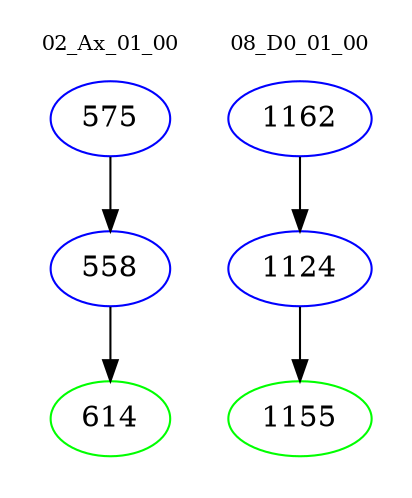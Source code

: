digraph{
subgraph cluster_0 {
color = white
label = "02_Ax_01_00";
fontsize=10;
T0_575 [label="575", color="blue"]
T0_575 -> T0_558 [color="black"]
T0_558 [label="558", color="blue"]
T0_558 -> T0_614 [color="black"]
T0_614 [label="614", color="green"]
}
subgraph cluster_1 {
color = white
label = "08_D0_01_00";
fontsize=10;
T1_1162 [label="1162", color="blue"]
T1_1162 -> T1_1124 [color="black"]
T1_1124 [label="1124", color="blue"]
T1_1124 -> T1_1155 [color="black"]
T1_1155 [label="1155", color="green"]
}
}
